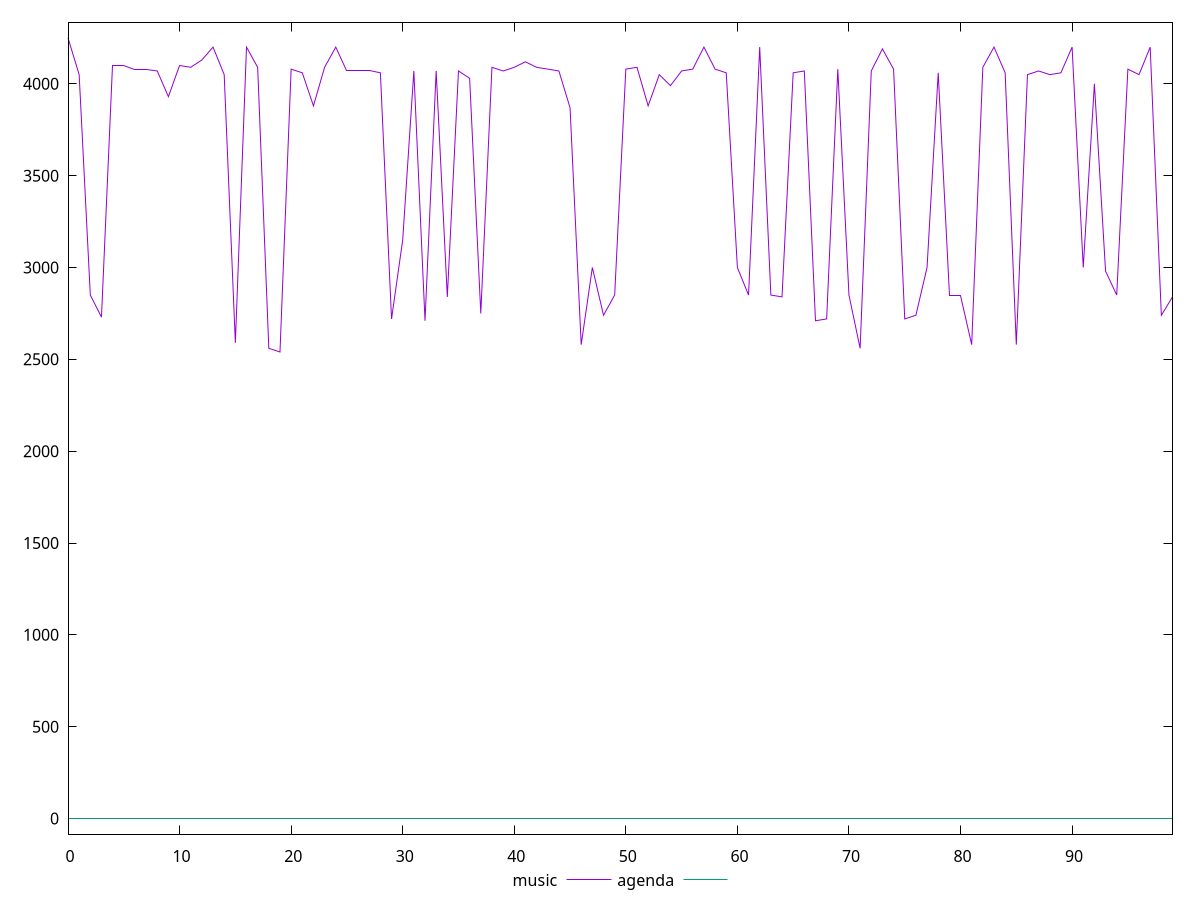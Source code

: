reset

$music <<EOF
0 4250
1 4050
2 2850
3 2730
4 4100
5 4100
6 4080
7 4080
8 4070
9 3930
10 4100
11 4090
12 4130
13 4200
14 4050
15 2590
16 4200
17 4090
18 2560
19 2540
20 4080
21 4060
22 3880
23 4090
24 4200
25 4070
26 4070
27 4070
28 4060
29 2720
30 3150
31 4070
32 2710
33 4070
34 2840
35 4070
36 4030
37 2750
38 4090
39 4070
40 4090
41 4120
42 4090
43 4080
44 4070
45 3870
46 2580
47 3000
48 2740
49 2850
50 4080
51 4090
52 3880
53 4050
54 3990
55 4070
56 4080
57 4200
58 4080
59 4060
60 3000
61 2850
62 4200
63 2850
64 2840
65 4060
66 4070
67 2710
68 2720
69 4080
70 2850
71 2560
72 4070
73 4190
74 4080
75 2720
76 2740
77 3000
78 4060
79 2850
80 2850
81 2580
82 4090
83 4200
84 4060
85 2580
86 4050
87 4070
88 4050
89 4060
90 4200
91 3000
92 4000
93 2980
94 2850
95 4080
96 4050
97 4200
98 2740
99 2840
EOF

$agenda <<EOF
0 0
1 0
2 0
3 0
4 0
5 0
6 0
7 0
8 0
9 0
10 0
11 0
12 0
13 0
14 0
15 0
16 0
17 0
18 0
19 0
20 0
21 0
22 0
23 0
24 0
25 0
26 0
27 0
28 0
29 0
30 0
31 0
32 0
33 0
34 0
35 0
36 0
37 0
38 0
39 0
40 0
41 0
42 0
43 0
44 0
45 0
46 0
47 0
48 0
49 0
50 0
51 0
52 0
53 0
54 0
55 0
56 0
57 0
58 0
59 0
60 0
61 0
62 0
63 0
64 0
65 0
66 0
67 0
68 0
69 0
70 0
71 0
72 0
73 0
74 0
75 0
76 0
77 0
78 0
79 0
80 0
81 0
82 0
83 0
84 0
85 0
86 0
87 0
88 0
89 0
90 0
91 0
92 0
93 0
94 0
95 0
96 0
97 0
98 0
99 0
EOF

set key outside below
set xrange [0:99]
set yrange [-85:4335]
set trange [-85:4335]
set terminal svg size 640, 520 enhanced background rgb 'white'
set output "reports/report_00030_2021-02-24T20-42-31.540Z/unused-javascript/comparison/line/0_vs_1.svg"

plot $music title "music" with line, \
     $agenda title "agenda" with line

reset
